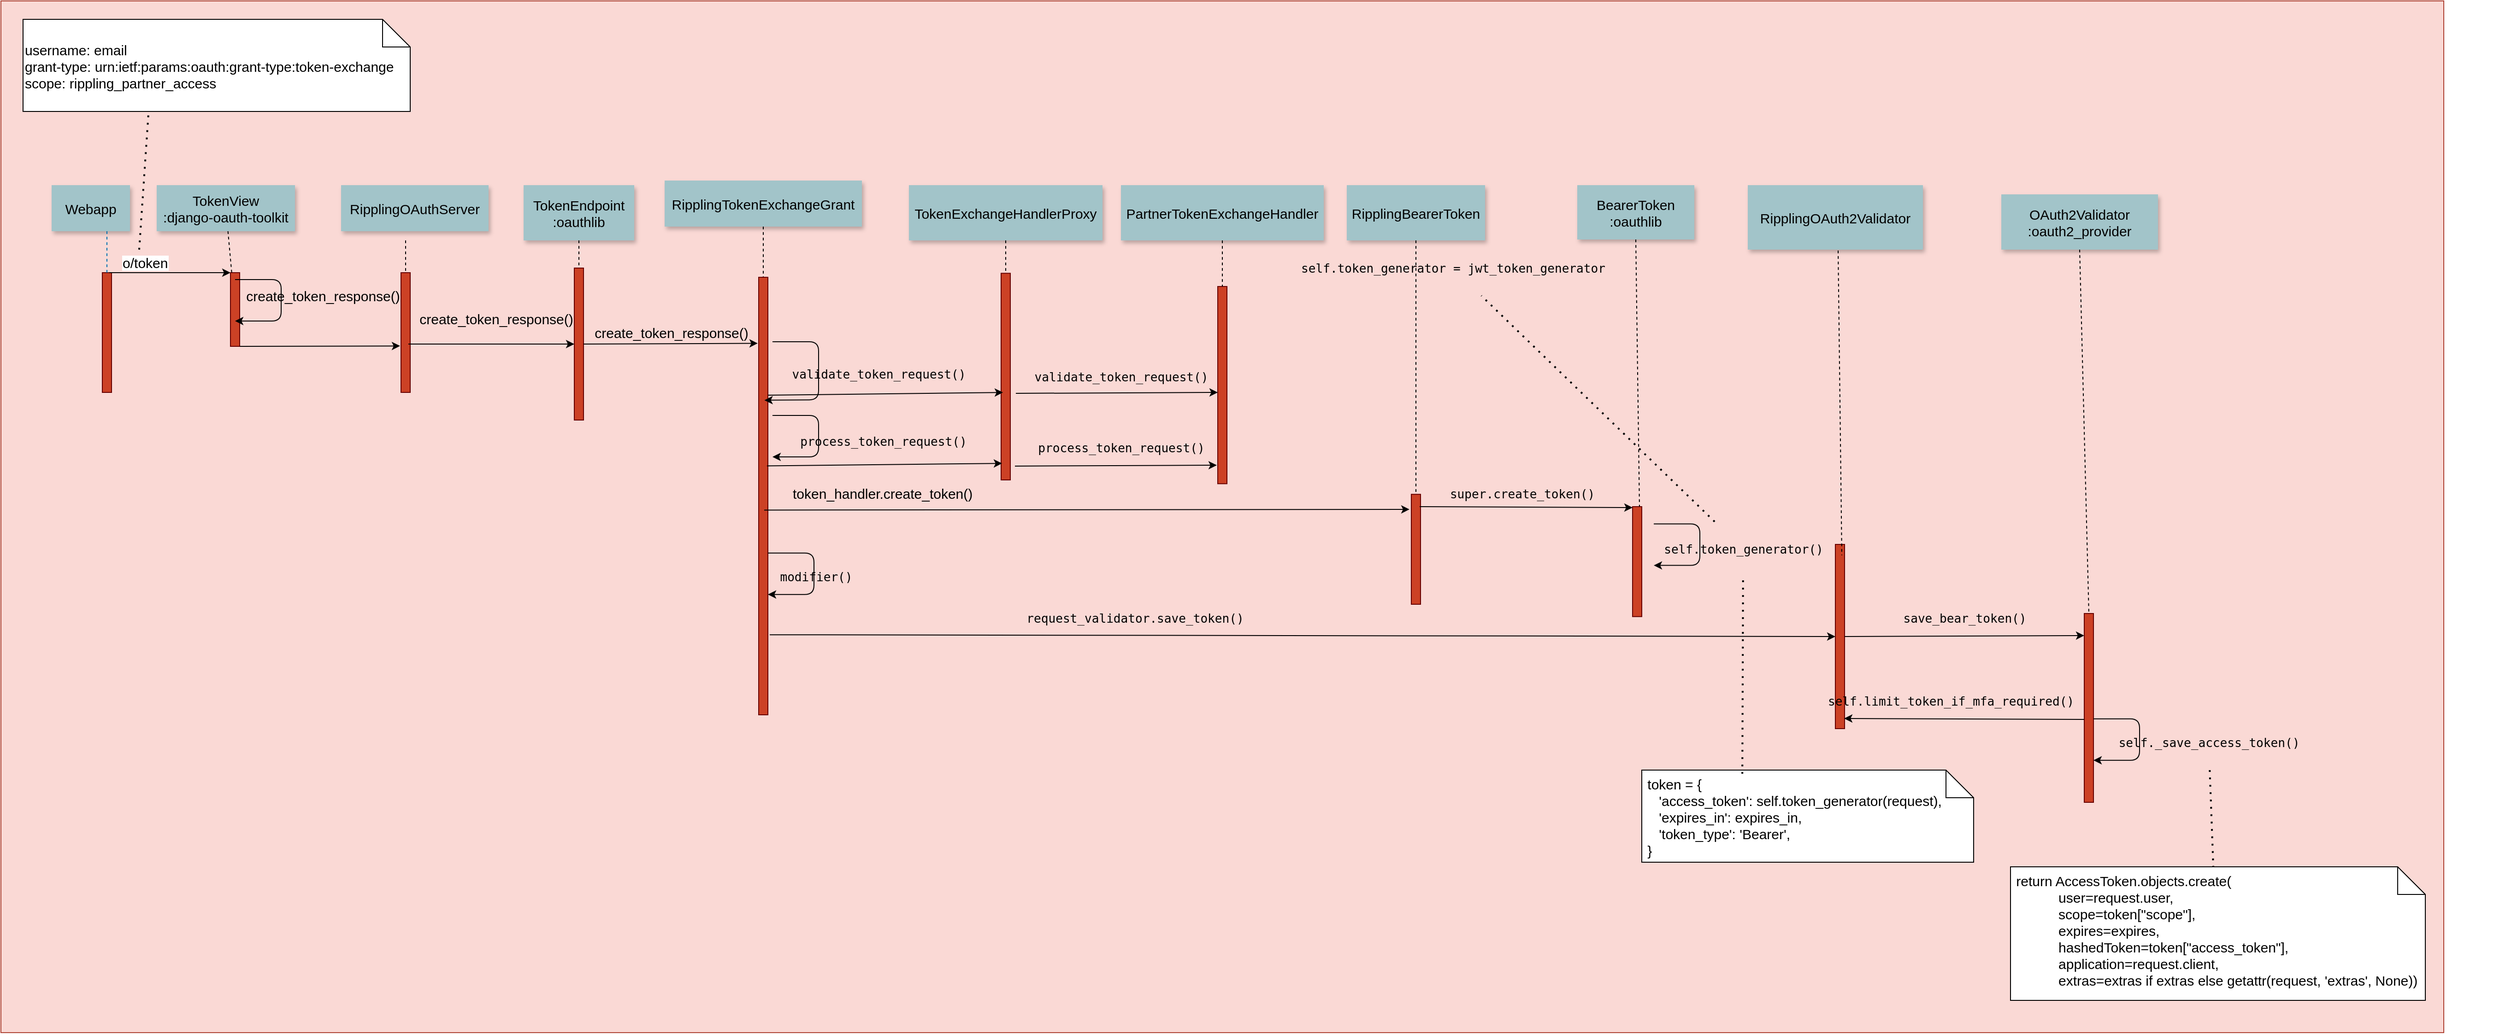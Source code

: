 <mxfile version="24.7.14">
  <diagram name="Page-1" id="9361dd3d-8414-5efd-6122-117bd74ce7a7">
    <mxGraphModel dx="2993" dy="1771" grid="1" gridSize="10" guides="1" tooltips="1" connect="1" arrows="1" fold="1" page="0" pageScale="1.5" pageWidth="826" pageHeight="1169" background="none" math="0" shadow="0">
      <root>
        <mxCell id="0" />
        <mxCell id="1" parent="0" />
        <mxCell id="69" value="" style="fillColor=#fad9d5;strokeColor=#ae4132;fontSize=15;" parent="1" vertex="1">
          <mxGeometry x="-220" y="-120" width="2650" height="1120" as="geometry" />
        </mxCell>
        <mxCell id="2" value="" style="fillColor=#CC4125;strokeColor=#660000;fontSize=15;" parent="1" vertex="1">
          <mxGeometry x="-110" y="175" width="10" height="130" as="geometry" />
        </mxCell>
        <mxCell id="3" value="o/token" style="edgeStyle=none;verticalLabelPosition=top;verticalAlign=bottom;labelPosition=left;align=right;fontSize=15;entryX=0;entryY=0;entryDx=0;entryDy=0;exitX=0.75;exitY=0;exitDx=0;exitDy=0;" parent="1" edge="1" target="6" source="2">
          <mxGeometry width="100" height="100" as="geometry">
            <mxPoint x="-110" y="175" as="sourcePoint" />
            <mxPoint x="40" y="180" as="targetPoint" />
            <mxPoint as="offset" />
          </mxGeometry>
        </mxCell>
        <mxCell id="4" value="Webapp" style="shadow=1;fillColor=#A2C4C9;strokeColor=none;fontSize=15;" parent="1" vertex="1">
          <mxGeometry x="-165" y="80" width="85" height="50" as="geometry" />
        </mxCell>
        <mxCell id="6" value="" style="fillColor=#CC4125;strokeColor=#660000;fontSize=15;" parent="1" vertex="1">
          <mxGeometry x="29" y="175" width="10" height="80" as="geometry" />
        </mxCell>
        <mxCell id="7" value="TokenView&#xa;:django-oauth-toolkit" style="shadow=1;fillColor=#A2C4C9;strokeColor=none;fontSize=15;" parent="1" vertex="1">
          <mxGeometry x="-51" y="80" width="150" height="50" as="geometry" />
        </mxCell>
        <mxCell id="8" value="" style="edgeStyle=none;endArrow=none;dashed=1;fontSize=15;" parent="1" source="7" target="6" edge="1">
          <mxGeometry x="272.335" y="165" width="100" height="100" as="geometry">
            <mxPoint x="16.259" y="135" as="sourcePoint" />
            <mxPoint x="16.576" y="190" as="targetPoint" />
          </mxGeometry>
        </mxCell>
        <mxCell id="15" value="RipplingOAuthServer" style="shadow=1;fillColor=#A2C4C9;strokeColor=none;fontSize=15;" parent="1" vertex="1">
          <mxGeometry x="149" y="80" width="160" height="50" as="geometry" />
        </mxCell>
        <mxCell id="21" value="" style="fillColor=#CC4125;strokeColor=#660000;fontSize=15;" parent="1" vertex="1">
          <mxGeometry x="402" y="170" width="10" height="165" as="geometry" />
        </mxCell>
        <mxCell id="22" value="TokenEndpoint&#xa;:oauthlib" style="shadow=1;fillColor=#A2C4C9;strokeColor=none;fontSize=15;" parent="1" vertex="1">
          <mxGeometry x="347" y="80" width="120" height="60" as="geometry" />
        </mxCell>
        <mxCell id="23" value="" style="edgeStyle=none;endArrow=none;dashed=1;fontSize=15;" parent="1" source="22" target="21" edge="1">
          <mxGeometry x="614.488" y="175.0" width="100" height="100" as="geometry">
            <mxPoint x="301.653" y="135" as="sourcePoint" />
            <mxPoint x="301.653" y="285" as="targetPoint" />
          </mxGeometry>
        </mxCell>
        <mxCell id="24" value="RipplingTokenExchangeGrant" style="shadow=1;fillColor=#A2C4C9;strokeColor=none;fontSize=15;" parent="1" vertex="1">
          <mxGeometry x="500" y="75" width="214" height="50" as="geometry" />
        </mxCell>
        <mxCell id="25" value="" style="edgeStyle=none;endArrow=none;dashed=1;fontSize=15;" parent="1" source="24" target="26" edge="1">
          <mxGeometry x="727.335" y="165" width="100" height="100" as="geometry">
            <mxPoint x="359.259" y="130" as="sourcePoint" />
            <mxPoint x="359.576" y="185" as="targetPoint" />
          </mxGeometry>
        </mxCell>
        <mxCell id="26" value="" style="fillColor=#CC4125;strokeColor=#660000;fontSize=15;" parent="1" vertex="1">
          <mxGeometry x="602" y="180" width="10" height="475" as="geometry" />
        </mxCell>
        <mxCell id="30" value="TokenExchangeHandlerProxy" style="shadow=1;fillColor=#A2C4C9;strokeColor=none;fontSize=15;" parent="1" vertex="1">
          <mxGeometry x="765" y="80" width="210" height="60" as="geometry" />
        </mxCell>
        <mxCell id="33" value="" style="edgeStyle=elbowEdgeStyle;elbow=horizontal;endArrow=none;dashed=1;fillColor=#1ba1e2;strokeColor=#006EAF;fontSize=15;" parent="1" source="4" target="2" edge="1">
          <mxGeometry x="230.0" y="310" width="100" height="100" as="geometry">
            <mxPoint x="-80" y="435" as="sourcePoint" />
            <mxPoint x="20" y="335" as="targetPoint" />
          </mxGeometry>
        </mxCell>
        <mxCell id="49" value="" style="fillColor=#CC4125;strokeColor=#660000;fontSize=15;" parent="1" vertex="1">
          <mxGeometry x="865" y="175.67" width="10" height="224.33" as="geometry" />
        </mxCell>
        <mxCell id="50" value="" style="edgeStyle=none;endArrow=none;dashed=1;fontSize=15;" parent="1" source="30" target="49" edge="1">
          <mxGeometry x="956.571" y="205" width="100" height="100" as="geometry">
            <mxPoint x="506.736" y="170" as="sourcePoint" />
            <mxPoint x="506.736" y="349.394" as="targetPoint" />
          </mxGeometry>
        </mxCell>
        <mxCell id="52" value="" style="edgeStyle=none;endArrow=none;dashed=1;fontSize=15;exitX=0.5;exitY=1;exitDx=0;exitDy=0;" parent="1" source="W7PPBAMyW4U-8BtLyTJV-120" target="48" edge="1">
          <mxGeometry x="376.571" y="339.697" width="100" height="100" as="geometry">
            <mxPoint x="490.736" y="297.847" as="sourcePoint" />
            <mxPoint x="490.736" y="477.241" as="targetPoint" />
          </mxGeometry>
        </mxCell>
        <mxCell id="58" value="" style="fillColor=#CC4125;strokeColor=#660000;fontSize=15;" parent="1" vertex="1">
          <mxGeometry x="1100" y="190" width="10" height="214.14" as="geometry" />
        </mxCell>
        <mxCell id="64" value="PartnerTokenExchangeHandler" style="shadow=1;fillColor=#A2C4C9;strokeColor=none;fontSize=15;" parent="1" vertex="1">
          <mxGeometry x="995" y="80" width="220" height="60" as="geometry" />
        </mxCell>
        <mxCell id="65" value="" style="edgeStyle=none;endArrow=none;dashed=1;fontSize=15;" parent="1" source="64" target="58" edge="1">
          <mxGeometry x="1174.071" y="210" width="100" height="100" as="geometry">
            <mxPoint x="657.5" y="135" as="sourcePoint" />
            <mxPoint x="657.5" y="465" as="targetPoint" />
          </mxGeometry>
        </mxCell>
        <mxCell id="78" value="token_handler.create_token()" style="text;align=left;fontSize=15;" parent="1" vertex="1">
          <mxGeometry x="637" y="399.66" width="140" height="29.34" as="geometry" />
        </mxCell>
        <mxCell id="W7PPBAMyW4U-8BtLyTJV-101" value="" style="edgeStyle=none;endArrow=none;dashed=1;fontSize=15;" edge="1" parent="1" source="17">
          <mxGeometry x="614.488" y="175.0" width="100" height="100" as="geometry">
            <mxPoint x="218.5" y="130" as="sourcePoint" />
            <mxPoint x="219" y="265" as="targetPoint" />
          </mxGeometry>
        </mxCell>
        <mxCell id="40" value="&#xa;username: email&#xa;grant-type: urn:ietf:params:oauth:grant-type:token-exchange&#xa;scope: rippling_partner_access" style="shape=note;align=left;fontSize=15;verticalAlign=top;" parent="1" vertex="1">
          <mxGeometry x="-196" y="-100" width="420" height="100" as="geometry" />
        </mxCell>
        <mxCell id="W7PPBAMyW4U-8BtLyTJV-106" value="" style="endArrow=none;dashed=1;html=1;dashPattern=1 3;strokeWidth=2;rounded=0;" edge="1" parent="1">
          <mxGeometry width="50" height="50" relative="1" as="geometry">
            <mxPoint x="-70" y="150" as="sourcePoint" />
            <mxPoint x="-60" y="3" as="targetPoint" />
          </mxGeometry>
        </mxCell>
        <mxCell id="W7PPBAMyW4U-8BtLyTJV-109" value="" style="edgeStyle=none;endArrow=none;dashed=1;fontSize=15;" edge="1" parent="1" target="17">
          <mxGeometry x="614.488" y="175.0" width="100" height="100" as="geometry">
            <mxPoint x="219" y="140" as="sourcePoint" />
            <mxPoint x="219" y="265" as="targetPoint" />
          </mxGeometry>
        </mxCell>
        <mxCell id="17" value="" style="fillColor=#CC4125;strokeColor=#660000;fontSize=15;" parent="1" vertex="1">
          <mxGeometry x="214.004" y="175.004" width="10" height="130" as="geometry" />
        </mxCell>
        <mxCell id="W7PPBAMyW4U-8BtLyTJV-112" value="" style="endArrow=classic;html=1;rounded=0;exitX=1;exitY=1;exitDx=0;exitDy=0;entryX=-0.1;entryY=0.612;entryDx=0;entryDy=0;entryPerimeter=0;" edge="1" parent="1" source="6" target="17">
          <mxGeometry width="50" height="50" relative="1" as="geometry">
            <mxPoint x="79" y="300" as="sourcePoint" />
            <mxPoint x="180" y="255" as="targetPoint" />
          </mxGeometry>
        </mxCell>
        <mxCell id="W7PPBAMyW4U-8BtLyTJV-113" value="" style="endArrow=classic;html=1;rounded=0;exitX=0.8;exitY=0.596;exitDx=0;exitDy=0;entryX=0;entryY=0.5;entryDx=0;entryDy=0;exitPerimeter=0;" edge="1" parent="1" source="17" target="21">
          <mxGeometry width="50" height="50" relative="1" as="geometry">
            <mxPoint x="255" y="254" as="sourcePoint" />
            <mxPoint x="430" y="250" as="targetPoint" />
          </mxGeometry>
        </mxCell>
        <mxCell id="W7PPBAMyW4U-8BtLyTJV-116" value="&lt;pre style=&quot;color: rgb(255, 255, 255); text-align: right;&quot;&gt;&lt;font color=&quot;#000000&quot; face=&quot;Helvetica&quot;&gt;&lt;span style=&quot;font-size: 15px; white-space-collapse: collapse;&quot;&gt;create_token_response()&lt;/span&gt;&lt;/font&gt;&lt;/pre&gt;" style="text;html=1;align=center;verticalAlign=middle;resizable=0;points=[];autosize=1;strokeColor=none;fillColor=none;" vertex="1" parent="1">
          <mxGeometry x="222" y="195" width="190" height="60" as="geometry" />
        </mxCell>
        <mxCell id="W7PPBAMyW4U-8BtLyTJV-118" value="" style="endArrow=classic;html=1;rounded=0;exitX=1;exitY=0.5;exitDx=0;exitDy=0;entryX=-0.1;entryY=0.151;entryDx=0;entryDy=0;entryPerimeter=0;" edge="1" parent="1" source="21" target="26">
          <mxGeometry width="50" height="50" relative="1" as="geometry">
            <mxPoint x="515" y="253" as="sourcePoint" />
            <mxPoint x="530" y="252" as="targetPoint" />
          </mxGeometry>
        </mxCell>
        <mxCell id="W7PPBAMyW4U-8BtLyTJV-119" value="&lt;pre style=&quot;color: rgb(255, 255, 255); text-align: right;&quot;&gt;&lt;font color=&quot;#000000&quot; face=&quot;Helvetica&quot;&gt;&lt;span style=&quot;font-size: 15px; white-space-collapse: collapse;&quot;&gt;create_token_response()&lt;/span&gt;&lt;/font&gt;&lt;/pre&gt;" style="text;html=1;align=center;verticalAlign=middle;resizable=0;points=[];autosize=1;strokeColor=none;fillColor=none;" vertex="1" parent="1">
          <mxGeometry x="412" y="210" width="190" height="60" as="geometry" />
        </mxCell>
        <mxCell id="W7PPBAMyW4U-8BtLyTJV-120" value="RipplingBearerToken" style="shadow=1;fillColor=#A2C4C9;strokeColor=none;fontSize=15;" vertex="1" parent="1">
          <mxGeometry x="1240" y="80.0" width="150" height="60" as="geometry" />
        </mxCell>
        <mxCell id="W7PPBAMyW4U-8BtLyTJV-121" value="&lt;pre style=&quot;color: rgb(255, 255, 255); text-align: right;&quot;&gt;&lt;font color=&quot;#000000&quot; face=&quot;Helvetica&quot;&gt;&lt;span style=&quot;font-size: 15px; white-space-collapse: collapse;&quot;&gt;create_token_response()&lt;/span&gt;&lt;/font&gt;&lt;/pre&gt;" style="text;html=1;align=center;verticalAlign=middle;resizable=0;points=[];autosize=1;strokeColor=none;fillColor=none;" vertex="1" parent="1">
          <mxGeometry x="34" y="170" width="190" height="60" as="geometry" />
        </mxCell>
        <mxCell id="W7PPBAMyW4U-8BtLyTJV-123" value="" style="edgeStyle=none;verticalLabelPosition=top;verticalAlign=bottom;labelPosition=left;align=right;fontSize=15;exitX=0.75;exitY=0;exitDx=0;exitDy=0;entryX=0.625;entryY=0.281;entryDx=0;entryDy=0;entryPerimeter=0;" edge="1" parent="1" target="26">
          <mxGeometry x="110" y="49.5" width="100" height="100" as="geometry">
            <mxPoint x="617" y="250" as="sourcePoint" />
            <mxPoint x="617" y="295" as="targetPoint" />
            <Array as="points">
              <mxPoint x="667" y="250" />
              <mxPoint x="667" y="313" />
            </Array>
          </mxGeometry>
        </mxCell>
        <mxCell id="W7PPBAMyW4U-8BtLyTJV-124" value="" style="edgeStyle=none;verticalLabelPosition=top;verticalAlign=bottom;labelPosition=left;align=right;fontSize=15;exitX=0.75;exitY=0;exitDx=0;exitDy=0;entryX=1;entryY=0.75;entryDx=0;entryDy=0;" edge="1" parent="1">
          <mxGeometry x="110" y="49.5" width="100" height="100" as="geometry">
            <mxPoint x="34" y="182.5" as="sourcePoint" />
            <mxPoint x="34" y="227.5" as="targetPoint" />
            <Array as="points">
              <mxPoint x="84" y="182.5" />
              <mxPoint x="84" y="227.5" />
            </Array>
          </mxGeometry>
        </mxCell>
        <mxCell id="W7PPBAMyW4U-8BtLyTJV-125" value="&lt;div style=&quot;&quot;&gt;&lt;pre style=&quot;font-family: &amp;quot;JetBrains Mono&amp;quot;, monospace; font-size: 9.8pt;&quot;&gt;validate_token_request()&lt;/pre&gt;&lt;/div&gt;" style="text;html=1;align=center;verticalAlign=middle;resizable=0;points=[];autosize=1;strokeColor=none;fillColor=none;" vertex="1" parent="1">
          <mxGeometry x="627" y="255.0" width="210" height="60" as="geometry" />
        </mxCell>
        <mxCell id="W7PPBAMyW4U-8BtLyTJV-126" value="&lt;div style=&quot;&quot;&gt;&lt;pre style=&quot;font-family: &amp;quot;JetBrains Mono&amp;quot;, monospace; font-size: 9.8pt;&quot;&gt;process_token_request()&lt;/pre&gt;&lt;/div&gt;" style="text;html=1;align=center;verticalAlign=middle;resizable=0;points=[];autosize=1;strokeColor=none;fillColor=none;" vertex="1" parent="1">
          <mxGeometry x="637" y="327.5" width="200" height="60" as="geometry" />
        </mxCell>
        <mxCell id="W7PPBAMyW4U-8BtLyTJV-127" value="" style="edgeStyle=none;verticalLabelPosition=top;verticalAlign=bottom;labelPosition=left;align=right;fontSize=15;exitX=0.75;exitY=0;exitDx=0;exitDy=0;entryX=1;entryY=0.75;entryDx=0;entryDy=0;" edge="1" parent="1">
          <mxGeometry x="110" y="49.5" width="100" height="100" as="geometry">
            <mxPoint x="617" y="330" as="sourcePoint" />
            <mxPoint x="617" y="375" as="targetPoint" />
            <Array as="points">
              <mxPoint x="667" y="330" />
              <mxPoint x="667" y="375" />
            </Array>
          </mxGeometry>
        </mxCell>
        <mxCell id="W7PPBAMyW4U-8BtLyTJV-130" value="" style="endArrow=classic;html=1;rounded=0;exitX=0.9;exitY=0.431;exitDx=0;exitDy=0;exitPerimeter=0;entryX=0.1;entryY=0.92;entryDx=0;entryDy=0;entryPerimeter=0;" edge="1" parent="1" source="26" target="49">
          <mxGeometry width="50" height="50" relative="1" as="geometry">
            <mxPoint x="716" y="386" as="sourcePoint" />
            <mxPoint x="860" y="385" as="targetPoint" />
          </mxGeometry>
        </mxCell>
        <mxCell id="W7PPBAMyW4U-8BtLyTJV-132" value="" style="endArrow=classic;html=1;rounded=0;entryX=-0.1;entryY=0.906;entryDx=0;entryDy=0;entryPerimeter=0;" edge="1" parent="1" target="58">
          <mxGeometry width="50" height="50" relative="1" as="geometry">
            <mxPoint x="880" y="385" as="sourcePoint" />
            <mxPoint x="1135" y="385" as="targetPoint" />
          </mxGeometry>
        </mxCell>
        <mxCell id="W7PPBAMyW4U-8BtLyTJV-133" value="&lt;div style=&quot;&quot;&gt;&lt;pre style=&quot;font-family: &amp;quot;JetBrains Mono&amp;quot;, monospace; font-size: 9.8pt;&quot;&gt;process_token_request()&lt;/pre&gt;&lt;/div&gt;" style="text;html=1;align=center;verticalAlign=middle;resizable=0;points=[];autosize=1;strokeColor=none;fillColor=none;" vertex="1" parent="1">
          <mxGeometry x="895" y="335" width="200" height="60" as="geometry" />
        </mxCell>
        <mxCell id="48" value="" style="fillColor=#CC4125;strokeColor=#660000;fontSize=15;" parent="1" vertex="1">
          <mxGeometry x="1310" y="415.62" width="10" height="119.38" as="geometry" />
        </mxCell>
        <mxCell id="W7PPBAMyW4U-8BtLyTJV-139" value="&lt;div style=&quot;&quot;&gt;&lt;pre style=&quot;font-family: &amp;quot;JetBrains Mono&amp;quot;, monospace; font-size: 9.8pt;&quot;&gt;super.create_token()&lt;/pre&gt;&lt;/div&gt;" style="text;html=1;align=center;verticalAlign=middle;resizable=0;points=[];autosize=1;strokeColor=none;fillColor=none;" vertex="1" parent="1">
          <mxGeometry x="1340" y="385.31" width="180" height="60" as="geometry" />
        </mxCell>
        <mxCell id="W7PPBAMyW4U-8BtLyTJV-140" value="BearerToken&#xa;:oauthlib" style="shadow=1;fillColor=#A2C4C9;strokeColor=none;fontSize=15;" vertex="1" parent="1">
          <mxGeometry x="1490" y="80" width="127" height="59" as="geometry" />
        </mxCell>
        <mxCell id="W7PPBAMyW4U-8BtLyTJV-141" value="" style="fillColor=#CC4125;strokeColor=#660000;fontSize=15;" vertex="1" parent="1">
          <mxGeometry x="1550" y="429" width="10" height="119.38" as="geometry" />
        </mxCell>
        <mxCell id="W7PPBAMyW4U-8BtLyTJV-142" value="" style="edgeStyle=none;endArrow=none;dashed=1;fontSize=15;exitX=0.5;exitY=1;exitDx=0;exitDy=0;entryX=0.75;entryY=0;entryDx=0;entryDy=0;" edge="1" parent="1" source="W7PPBAMyW4U-8BtLyTJV-140" target="W7PPBAMyW4U-8BtLyTJV-141">
          <mxGeometry x="376.571" y="339.697" width="100" height="100" as="geometry">
            <mxPoint x="1557.5" y="122.15" as="sourcePoint" />
            <mxPoint x="1568" y="413.15" as="targetPoint" />
          </mxGeometry>
        </mxCell>
        <mxCell id="W7PPBAMyW4U-8BtLyTJV-144" value="" style="endArrow=classic;html=1;rounded=0;exitX=0.9;exitY=0.112;exitDx=0;exitDy=0;exitPerimeter=0;" edge="1" parent="1" source="48">
          <mxGeometry width="50" height="50" relative="1" as="geometry">
            <mxPoint x="1360" y="428.15" as="sourcePoint" />
            <mxPoint x="1550" y="430" as="targetPoint" />
          </mxGeometry>
        </mxCell>
        <mxCell id="W7PPBAMyW4U-8BtLyTJV-145" value="" style="edgeStyle=none;verticalLabelPosition=top;verticalAlign=bottom;labelPosition=left;align=right;fontSize=15;exitX=0.75;exitY=0;exitDx=0;exitDy=0;entryX=1;entryY=0.75;entryDx=0;entryDy=0;" edge="1" parent="1">
          <mxGeometry x="110" y="49.5" width="100" height="100" as="geometry">
            <mxPoint x="1573" y="447.81" as="sourcePoint" />
            <mxPoint x="1573" y="492.81" as="targetPoint" />
            <Array as="points">
              <mxPoint x="1623" y="447.81" />
              <mxPoint x="1623" y="492.81" />
            </Array>
          </mxGeometry>
        </mxCell>
        <mxCell id="W7PPBAMyW4U-8BtLyTJV-146" value="&lt;div style=&quot;&quot;&gt;&lt;pre style=&quot;font-family: &amp;quot;JetBrains Mono&amp;quot;, monospace; font-size: 9.8pt;&quot;&gt;&lt;div style=&quot;&quot;&gt;&lt;pre style=&quot;font-family:&#39;JetBrains Mono&#39;,monospace;font-size:9.8pt;&quot;&gt;&lt;pre style=&quot;font-size: 9.8pt; font-family: &amp;quot;JetBrains Mono&amp;quot;, monospace;&quot;&gt;&lt;span style=&quot;&quot;&gt;self&lt;/span&gt;.token_generator()&lt;/pre&gt;&lt;/pre&gt;&lt;/div&gt;&lt;/pre&gt;&lt;/div&gt;" style="text;html=1;align=center;verticalAlign=middle;resizable=0;points=[];autosize=1;strokeColor=none;fillColor=none;labelBackgroundColor=none;fontColor=#000000;" vertex="1" parent="1">
          <mxGeometry x="1570" y="445.31" width="200" height="60" as="geometry" />
        </mxCell>
        <mxCell id="W7PPBAMyW4U-8BtLyTJV-147" value=" token = {&#xa;    &#39;access_token&#39;: self.token_generator(request),&#xa;    &#39;expires_in&#39;: expires_in,&#xa;    &#39;token_type&#39;: &#39;Bearer&#39;,&#xa; }" style="shape=note;align=left;fontSize=15;verticalAlign=top;" vertex="1" parent="1">
          <mxGeometry x="1560" y="715" width="360" height="100" as="geometry" />
        </mxCell>
        <mxCell id="W7PPBAMyW4U-8BtLyTJV-149" value="&lt;div style=&quot;&quot;&gt;&lt;pre style=&quot;font-family: &amp;quot;JetBrains Mono&amp;quot;, monospace; font-size: 9.8pt;&quot;&gt;self.token_generator = jwt_token_generator&lt;/pre&gt;&lt;/div&gt;" style="text;html=1;align=center;verticalAlign=middle;resizable=0;points=[];autosize=1;strokeColor=none;fillColor=none;" vertex="1" parent="1">
          <mxGeometry x="1180" y="140.0" width="350" height="60" as="geometry" />
        </mxCell>
        <mxCell id="W7PPBAMyW4U-8BtLyTJV-150" value="" style="endArrow=none;dashed=1;html=1;dashPattern=1 3;strokeWidth=2;rounded=0;" edge="1" parent="1" source="W7PPBAMyW4U-8BtLyTJV-146" target="W7PPBAMyW4U-8BtLyTJV-149">
          <mxGeometry width="50" height="50" relative="1" as="geometry">
            <mxPoint x="1460" y="580" as="sourcePoint" />
            <mxPoint x="1420" y="168.15" as="targetPoint" />
          </mxGeometry>
        </mxCell>
        <mxCell id="W7PPBAMyW4U-8BtLyTJV-151" value="" style="edgeStyle=none;verticalLabelPosition=top;verticalAlign=bottom;labelPosition=left;align=right;fontSize=15;exitX=0.75;exitY=0;exitDx=0;exitDy=0;entryX=1;entryY=0.75;entryDx=0;entryDy=0;" edge="1" parent="1">
          <mxGeometry x="110" y="49.5" width="100" height="100" as="geometry">
            <mxPoint x="612" y="479.34" as="sourcePoint" />
            <mxPoint x="612" y="524.34" as="targetPoint" />
            <Array as="points">
              <mxPoint x="662" y="479.34" />
              <mxPoint x="662" y="524.34" />
            </Array>
          </mxGeometry>
        </mxCell>
        <mxCell id="W7PPBAMyW4U-8BtLyTJV-152" value="&lt;div style=&quot;&quot;&gt;&lt;pre style=&quot;font-family: &amp;quot;JetBrains Mono&amp;quot;, monospace; font-size: 9.8pt;&quot;&gt;modifier()&lt;/pre&gt;&lt;/div&gt;" style="text;html=1;align=center;verticalAlign=middle;resizable=0;points=[];autosize=1;strokeColor=none;fillColor=none;" vertex="1" parent="1">
          <mxGeometry x="614" y="475.0" width="100" height="60" as="geometry" />
        </mxCell>
        <mxCell id="W7PPBAMyW4U-8BtLyTJV-154" value="&lt;div style=&quot;&quot;&gt;&lt;pre style=&quot;font-family: &amp;quot;JetBrains Mono&amp;quot;, monospace; font-size: 9.8pt;&quot;&gt;request_validator.save_token()&lt;/pre&gt;&lt;/div&gt;" style="text;html=1;align=center;verticalAlign=middle;resizable=0;points=[];autosize=1;strokeColor=none;fillColor=none;" vertex="1" parent="1">
          <mxGeometry x="880" y="520" width="260" height="60" as="geometry" />
        </mxCell>
        <mxCell id="W7PPBAMyW4U-8BtLyTJV-155" value="&lt;div style=&quot;background-color:#1e1f22;color:#bcbec4&quot;&gt;&lt;pre style=&quot;font-family:&#39;JetBrains Mono&#39;,monospace;font-size:9.8pt;&quot;&gt;&lt;br&gt;&lt;/pre&gt;&lt;/div&gt;" style="text;whiteSpace=wrap;html=1;" vertex="1" parent="1">
          <mxGeometry x="1280" y="-30" width="150" height="70" as="geometry" />
        </mxCell>
        <mxCell id="W7PPBAMyW4U-8BtLyTJV-156" value="OAuth2Validator&#xa;:oauth2_provider" style="shadow=1;fillColor=#A2C4C9;strokeColor=none;fontSize=15;" vertex="1" parent="1">
          <mxGeometry x="1950" y="90" width="170" height="60" as="geometry" />
        </mxCell>
        <mxCell id="W7PPBAMyW4U-8BtLyTJV-159" value="" style="endArrow=classic;html=1;rounded=0;entryX=-0.2;entryY=0.137;entryDx=0;entryDy=0;exitX=0.6;exitY=0.532;exitDx=0;exitDy=0;exitPerimeter=0;entryPerimeter=0;" edge="1" parent="1" source="26" target="48">
          <mxGeometry width="50" height="50" relative="1" as="geometry">
            <mxPoint x="610" y="440" as="sourcePoint" />
            <mxPoint x="660" y="390" as="targetPoint" />
          </mxGeometry>
        </mxCell>
        <mxCell id="W7PPBAMyW4U-8BtLyTJV-161" value="" style="endArrow=none;dashed=1;html=1;dashPattern=1 3;strokeWidth=2;rounded=0;exitX=0.303;exitY=0.04;exitDx=0;exitDy=0;exitPerimeter=0;" edge="1" parent="1" source="W7PPBAMyW4U-8BtLyTJV-147" target="W7PPBAMyW4U-8BtLyTJV-146">
          <mxGeometry width="50" height="50" relative="1" as="geometry">
            <mxPoint x="1670" y="700" as="sourcePoint" />
            <mxPoint x="1640" y="520" as="targetPoint" />
          </mxGeometry>
        </mxCell>
        <mxCell id="W7PPBAMyW4U-8BtLyTJV-162" value="" style="endArrow=classic;html=1;rounded=0;exitX=1.2;exitY=0.817;exitDx=0;exitDy=0;exitPerimeter=0;entryX=0;entryY=0.5;entryDx=0;entryDy=0;" edge="1" parent="1" source="26" target="W7PPBAMyW4U-8BtLyTJV-168">
          <mxGeometry width="50" height="50" relative="1" as="geometry">
            <mxPoint x="620" y="580" as="sourcePoint" />
            <mxPoint x="1770" y="560" as="targetPoint" />
          </mxGeometry>
        </mxCell>
        <mxCell id="W7PPBAMyW4U-8BtLyTJV-163" value="" style="fillColor=#CC4125;strokeColor=#660000;fontSize=15;" vertex="1" parent="1">
          <mxGeometry x="2040" y="545" width="10" height="205" as="geometry" />
        </mxCell>
        <mxCell id="W7PPBAMyW4U-8BtLyTJV-164" value="" style="edgeStyle=none;endArrow=none;dashed=1;fontSize=15;exitX=0.5;exitY=1;exitDx=0;exitDy=0;entryX=0.5;entryY=0;entryDx=0;entryDy=0;" edge="1" parent="1" source="W7PPBAMyW4U-8BtLyTJV-156" target="W7PPBAMyW4U-8BtLyTJV-163">
          <mxGeometry x="376.571" y="339.697" width="100" height="100" as="geometry">
            <mxPoint x="2049" y="157.34" as="sourcePoint" />
            <mxPoint x="2049" y="270" as="targetPoint" />
          </mxGeometry>
        </mxCell>
        <mxCell id="W7PPBAMyW4U-8BtLyTJV-168" value="" style="fillColor=#CC4125;strokeColor=#660000;fontSize=15;" vertex="1" parent="1">
          <mxGeometry x="1770" y="470" width="10" height="200" as="geometry" />
        </mxCell>
        <mxCell id="W7PPBAMyW4U-8BtLyTJV-169" value="" style="edgeStyle=none;endArrow=none;dashed=1;fontSize=15;exitX=0.45;exitY=1.017;exitDx=0;exitDy=0;exitPerimeter=0;entryX=0.7;entryY=0.059;entryDx=0;entryDy=0;entryPerimeter=0;" edge="1" parent="1" target="W7PPBAMyW4U-8BtLyTJV-168">
          <mxGeometry x="376.571" y="339.697" width="100" height="100" as="geometry">
            <mxPoint x="1773" y="151.02" as="sourcePoint" />
            <mxPoint x="1785" y="540" as="targetPoint" />
          </mxGeometry>
        </mxCell>
        <mxCell id="W7PPBAMyW4U-8BtLyTJV-171" value="" style="endArrow=classic;html=1;rounded=0;entryX=0;entryY=0.117;entryDx=0;entryDy=0;entryPerimeter=0;" edge="1" parent="1" target="W7PPBAMyW4U-8BtLyTJV-163">
          <mxGeometry width="50" height="50" relative="1" as="geometry">
            <mxPoint x="1780" y="570" as="sourcePoint" />
            <mxPoint x="1830" y="520" as="targetPoint" />
          </mxGeometry>
        </mxCell>
        <mxCell id="W7PPBAMyW4U-8BtLyTJV-174" value="&lt;div style=&quot;&quot;&gt;&lt;pre style=&quot;font-family: &amp;quot;JetBrains Mono&amp;quot;, monospace; font-size: 9.8pt;&quot;&gt;&lt;div style=&quot;&quot;&gt;&lt;pre style=&quot;font-family:&#39;JetBrains Mono&#39;,monospace;font-size:9.8pt;&quot;&gt;&lt;pre style=&quot;font-size: 9.8pt; font-family: &amp;quot;JetBrains Mono&amp;quot;, monospace;&quot;&gt;save_bear_token()&lt;/pre&gt;&lt;/pre&gt;&lt;/div&gt;&lt;/pre&gt;&lt;/div&gt;" style="text;html=1;align=center;verticalAlign=middle;resizable=0;points=[];autosize=1;strokeColor=none;fillColor=none;labelBackgroundColor=none;fontColor=#000000;" vertex="1" parent="1">
          <mxGeometry x="1830" y="520" width="160" height="60" as="geometry" />
        </mxCell>
        <mxCell id="W7PPBAMyW4U-8BtLyTJV-175" value="&lt;div style=&quot;background-color:#1e1f22;color:#bcbec4&quot;&gt;&lt;pre style=&quot;font-family:&#39;JetBrains Mono&#39;,monospace;font-size:9.8pt;&quot;&gt;&lt;br&gt;&lt;/pre&gt;&lt;/div&gt;" style="text;whiteSpace=wrap;html=1;" vertex="1" parent="1">
          <mxGeometry x="2080" y="550" width="410" height="70" as="geometry" />
        </mxCell>
        <mxCell id="W7PPBAMyW4U-8BtLyTJV-177" value="&lt;div style=&quot;&quot;&gt;&lt;pre style=&quot;font-family: &amp;quot;JetBrains Mono&amp;quot;, monospace; font-size: 9.8pt;&quot;&gt;self.limit_token_if_mfa_required()&lt;/pre&gt;&lt;/div&gt;" style="text;html=1;align=center;verticalAlign=middle;resizable=0;points=[];autosize=1;strokeColor=none;fillColor=none;" vertex="1" parent="1">
          <mxGeometry x="1750" y="610" width="290" height="60" as="geometry" />
        </mxCell>
        <mxCell id="W7PPBAMyW4U-8BtLyTJV-178" value="" style="edgeStyle=none;verticalLabelPosition=top;verticalAlign=bottom;labelPosition=left;align=right;fontSize=15;exitX=0.75;exitY=0;exitDx=0;exitDy=0;entryX=1;entryY=0.75;entryDx=0;entryDy=0;" edge="1" parent="1">
          <mxGeometry x="110" y="49.5" width="100" height="100" as="geometry">
            <mxPoint x="2050" y="659.34" as="sourcePoint" />
            <mxPoint x="2050" y="704.34" as="targetPoint" />
            <Array as="points">
              <mxPoint x="2100" y="659.34" />
              <mxPoint x="2100" y="704.34" />
            </Array>
          </mxGeometry>
        </mxCell>
        <mxCell id="W7PPBAMyW4U-8BtLyTJV-179" value="&lt;div style=&quot;&quot;&gt;&lt;pre style=&quot;font-family: &amp;quot;JetBrains Mono&amp;quot;, monospace; font-size: 9.8pt;&quot;&gt;self._save_access_token()&lt;/pre&gt;&lt;/div&gt;" style="text;html=1;align=center;verticalAlign=middle;resizable=0;points=[];autosize=1;strokeColor=none;fillColor=none;" vertex="1" parent="1">
          <mxGeometry x="2065" y="655" width="220" height="60" as="geometry" />
        </mxCell>
        <mxCell id="W7PPBAMyW4U-8BtLyTJV-181" value=" return AccessToken.objects.create(&#xa;            user=request.user,&#xa;            scope=token[&quot;scope&quot;],&#xa;            expires=expires,&#xa;            hashedToken=token[&quot;access_token&quot;],  &#xa;            application=request.client,&#xa;            extras=extras if extras else getattr(request, &#39;extras&#39;, None))" style="shape=note;align=left;fontSize=15;verticalAlign=top;" vertex="1" parent="1">
          <mxGeometry x="1960" y="820" width="450" height="145" as="geometry" />
        </mxCell>
        <mxCell id="W7PPBAMyW4U-8BtLyTJV-182" value="" style="endArrow=none;dashed=1;html=1;dashPattern=1 3;strokeWidth=2;rounded=0;entryX=0;entryY=0;entryDx=220;entryDy=0;entryPerimeter=0;" edge="1" parent="1" source="W7PPBAMyW4U-8BtLyTJV-179" target="W7PPBAMyW4U-8BtLyTJV-181">
          <mxGeometry width="50" height="50" relative="1" as="geometry">
            <mxPoint x="1490" y="630" as="sourcePoint" />
            <mxPoint x="1540" y="580" as="targetPoint" />
          </mxGeometry>
        </mxCell>
        <mxCell id="W7PPBAMyW4U-8BtLyTJV-184" value="RipplingOAuth2Validator" style="shadow=1;fillColor=#A2C4C9;strokeColor=none;fontSize=15;" vertex="1" parent="1">
          <mxGeometry x="1675" y="80" width="190" height="70" as="geometry" />
        </mxCell>
        <mxCell id="W7PPBAMyW4U-8BtLyTJV-191" value="" style="endArrow=classic;html=1;rounded=0;exitX=0;exitY=0.561;exitDx=0;exitDy=0;exitPerimeter=0;entryX=0.95;entryY=0.945;entryDx=0;entryDy=0;entryPerimeter=0;" edge="1" parent="1" source="W7PPBAMyW4U-8BtLyTJV-163" target="W7PPBAMyW4U-8BtLyTJV-168">
          <mxGeometry width="50" height="50" relative="1" as="geometry">
            <mxPoint x="2140" y="610" as="sourcePoint" />
            <mxPoint x="2190" y="570" as="targetPoint" />
          </mxGeometry>
        </mxCell>
        <mxCell id="W7PPBAMyW4U-8BtLyTJV-193" value="" style="endArrow=classic;html=1;rounded=0;exitX=0.9;exitY=0.431;exitDx=0;exitDy=0;exitPerimeter=0;entryX=0.1;entryY=0.92;entryDx=0;entryDy=0;entryPerimeter=0;" edge="1" parent="1">
          <mxGeometry width="50" height="50" relative="1" as="geometry">
            <mxPoint x="612" y="308" as="sourcePoint" />
            <mxPoint x="867" y="305" as="targetPoint" />
          </mxGeometry>
        </mxCell>
        <mxCell id="W7PPBAMyW4U-8BtLyTJV-194" value="" style="endArrow=classic;html=1;rounded=0;entryX=-0.1;entryY=0.906;entryDx=0;entryDy=0;entryPerimeter=0;" edge="1" parent="1">
          <mxGeometry width="50" height="50" relative="1" as="geometry">
            <mxPoint x="881" y="306" as="sourcePoint" />
            <mxPoint x="1100" y="305" as="targetPoint" />
          </mxGeometry>
        </mxCell>
        <mxCell id="W7PPBAMyW4U-8BtLyTJV-195" value="&lt;div style=&quot;&quot;&gt;&lt;pre style=&quot;font-family: &amp;quot;JetBrains Mono&amp;quot;, monospace; font-size: 9.8pt;&quot;&gt;validate_token_request()&lt;/pre&gt;&lt;/div&gt;" style="text;html=1;align=center;verticalAlign=middle;resizable=0;points=[];autosize=1;strokeColor=none;fillColor=none;" vertex="1" parent="1">
          <mxGeometry x="890" y="257.84" width="210" height="60" as="geometry" />
        </mxCell>
      </root>
    </mxGraphModel>
  </diagram>
</mxfile>
